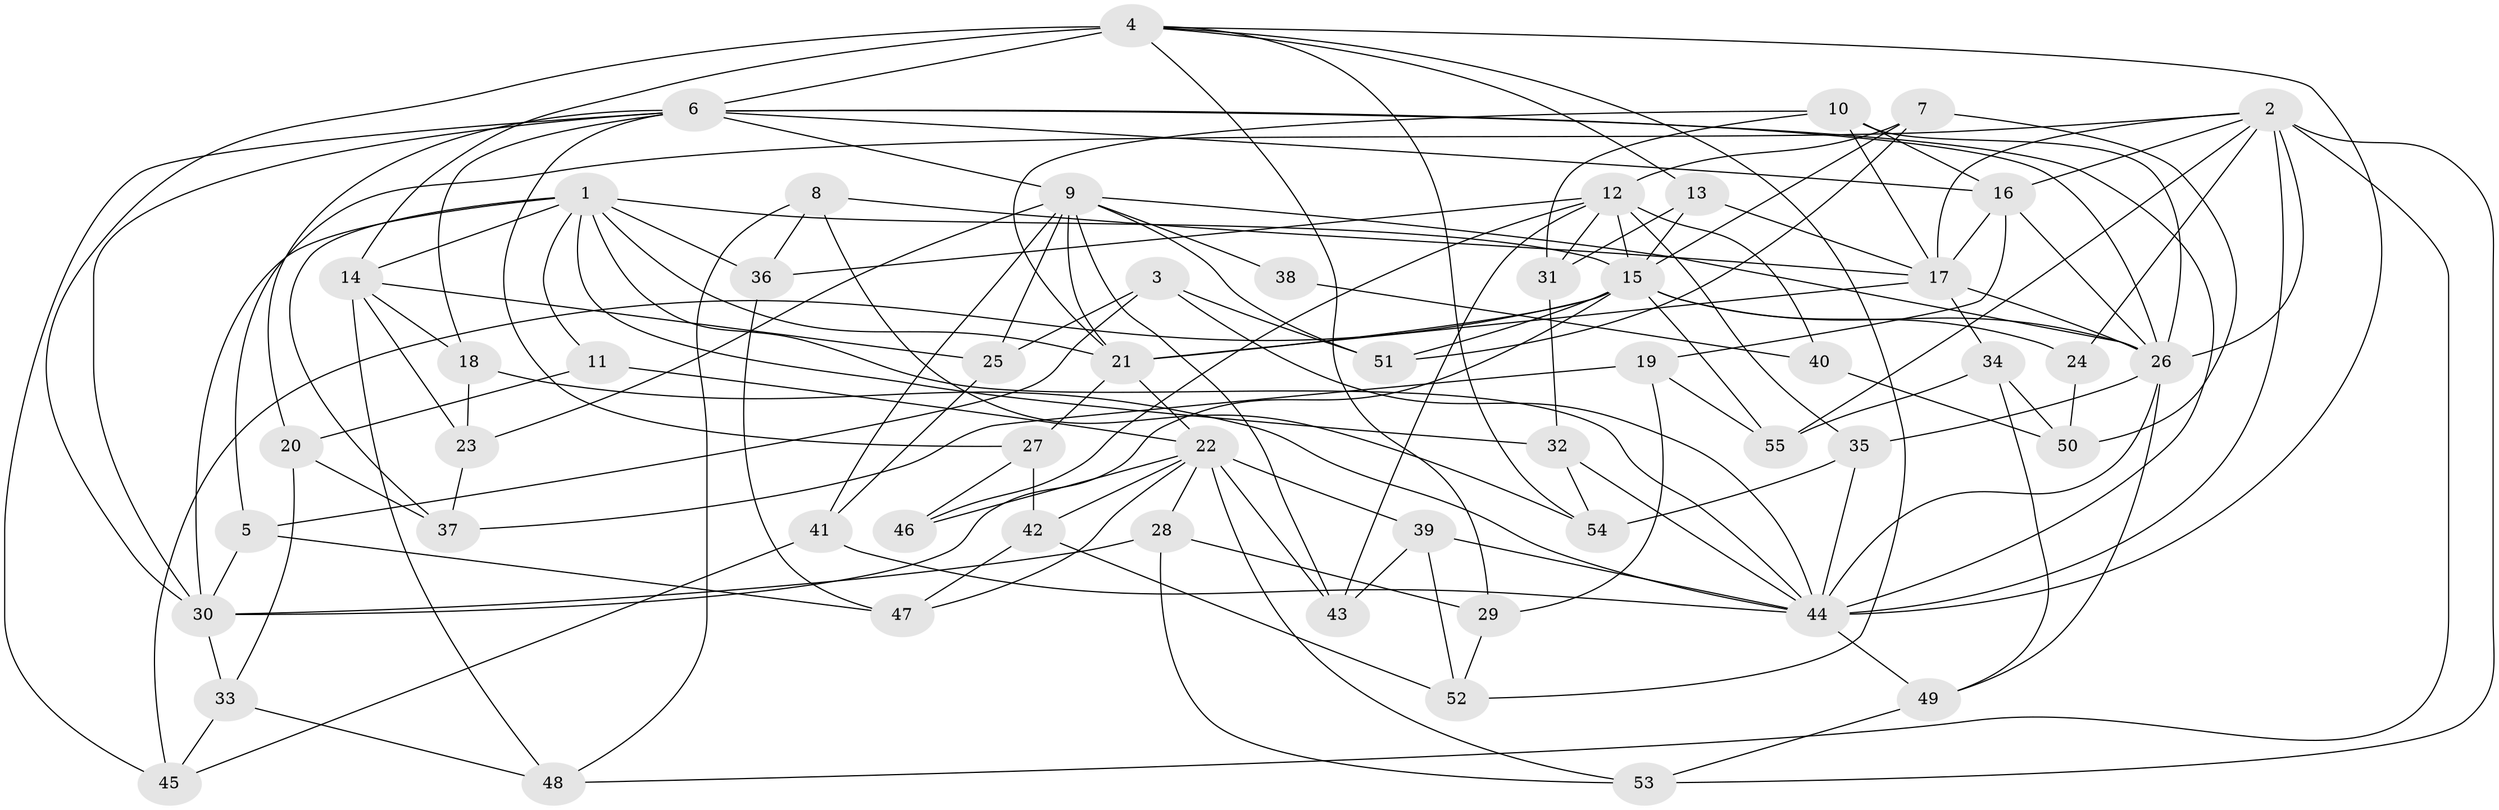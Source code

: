// original degree distribution, {4: 1.0}
// Generated by graph-tools (version 1.1) at 2025/37/03/09/25 02:37:52]
// undirected, 55 vertices, 142 edges
graph export_dot {
graph [start="1"]
  node [color=gray90,style=filled];
  1;
  2;
  3;
  4;
  5;
  6;
  7;
  8;
  9;
  10;
  11;
  12;
  13;
  14;
  15;
  16;
  17;
  18;
  19;
  20;
  21;
  22;
  23;
  24;
  25;
  26;
  27;
  28;
  29;
  30;
  31;
  32;
  33;
  34;
  35;
  36;
  37;
  38;
  39;
  40;
  41;
  42;
  43;
  44;
  45;
  46;
  47;
  48;
  49;
  50;
  51;
  52;
  53;
  54;
  55;
  1 -- 11 [weight=1.0];
  1 -- 14 [weight=1.0];
  1 -- 15 [weight=2.0];
  1 -- 21 [weight=1.0];
  1 -- 30 [weight=1.0];
  1 -- 32 [weight=1.0];
  1 -- 36 [weight=1.0];
  1 -- 37 [weight=1.0];
  1 -- 44 [weight=1.0];
  2 -- 5 [weight=1.0];
  2 -- 16 [weight=1.0];
  2 -- 17 [weight=1.0];
  2 -- 24 [weight=2.0];
  2 -- 26 [weight=1.0];
  2 -- 44 [weight=1.0];
  2 -- 48 [weight=1.0];
  2 -- 53 [weight=1.0];
  2 -- 55 [weight=1.0];
  3 -- 5 [weight=1.0];
  3 -- 25 [weight=1.0];
  3 -- 44 [weight=1.0];
  3 -- 51 [weight=1.0];
  4 -- 6 [weight=1.0];
  4 -- 13 [weight=1.0];
  4 -- 14 [weight=3.0];
  4 -- 29 [weight=1.0];
  4 -- 30 [weight=1.0];
  4 -- 44 [weight=1.0];
  4 -- 52 [weight=1.0];
  4 -- 54 [weight=1.0];
  5 -- 30 [weight=1.0];
  5 -- 47 [weight=1.0];
  6 -- 9 [weight=2.0];
  6 -- 16 [weight=1.0];
  6 -- 18 [weight=1.0];
  6 -- 20 [weight=1.0];
  6 -- 26 [weight=1.0];
  6 -- 27 [weight=1.0];
  6 -- 30 [weight=2.0];
  6 -- 44 [weight=1.0];
  6 -- 45 [weight=1.0];
  7 -- 12 [weight=1.0];
  7 -- 15 [weight=1.0];
  7 -- 50 [weight=1.0];
  7 -- 51 [weight=1.0];
  8 -- 17 [weight=1.0];
  8 -- 36 [weight=1.0];
  8 -- 48 [weight=1.0];
  8 -- 54 [weight=1.0];
  9 -- 21 [weight=1.0];
  9 -- 23 [weight=1.0];
  9 -- 25 [weight=1.0];
  9 -- 26 [weight=1.0];
  9 -- 38 [weight=3.0];
  9 -- 41 [weight=1.0];
  9 -- 43 [weight=1.0];
  9 -- 51 [weight=1.0];
  10 -- 16 [weight=1.0];
  10 -- 17 [weight=1.0];
  10 -- 21 [weight=1.0];
  10 -- 26 [weight=2.0];
  10 -- 31 [weight=1.0];
  11 -- 20 [weight=1.0];
  11 -- 22 [weight=2.0];
  12 -- 15 [weight=1.0];
  12 -- 31 [weight=1.0];
  12 -- 35 [weight=1.0];
  12 -- 36 [weight=1.0];
  12 -- 40 [weight=4.0];
  12 -- 43 [weight=1.0];
  12 -- 46 [weight=2.0];
  13 -- 15 [weight=1.0];
  13 -- 17 [weight=1.0];
  13 -- 31 [weight=1.0];
  14 -- 18 [weight=1.0];
  14 -- 23 [weight=1.0];
  14 -- 25 [weight=1.0];
  14 -- 48 [weight=1.0];
  15 -- 21 [weight=1.0];
  15 -- 24 [weight=1.0];
  15 -- 26 [weight=1.0];
  15 -- 30 [weight=1.0];
  15 -- 45 [weight=1.0];
  15 -- 51 [weight=1.0];
  15 -- 55 [weight=1.0];
  16 -- 17 [weight=1.0];
  16 -- 19 [weight=1.0];
  16 -- 26 [weight=1.0];
  17 -- 21 [weight=2.0];
  17 -- 26 [weight=2.0];
  17 -- 34 [weight=1.0];
  18 -- 23 [weight=1.0];
  18 -- 44 [weight=1.0];
  19 -- 29 [weight=1.0];
  19 -- 37 [weight=1.0];
  19 -- 55 [weight=1.0];
  20 -- 33 [weight=1.0];
  20 -- 37 [weight=1.0];
  21 -- 22 [weight=1.0];
  21 -- 27 [weight=1.0];
  22 -- 28 [weight=1.0];
  22 -- 39 [weight=1.0];
  22 -- 42 [weight=1.0];
  22 -- 43 [weight=1.0];
  22 -- 46 [weight=1.0];
  22 -- 47 [weight=1.0];
  22 -- 53 [weight=1.0];
  23 -- 37 [weight=1.0];
  24 -- 50 [weight=1.0];
  25 -- 41 [weight=1.0];
  26 -- 35 [weight=1.0];
  26 -- 44 [weight=1.0];
  26 -- 49 [weight=1.0];
  27 -- 42 [weight=1.0];
  27 -- 46 [weight=1.0];
  28 -- 29 [weight=1.0];
  28 -- 30 [weight=1.0];
  28 -- 53 [weight=1.0];
  29 -- 52 [weight=1.0];
  30 -- 33 [weight=1.0];
  31 -- 32 [weight=1.0];
  32 -- 44 [weight=1.0];
  32 -- 54 [weight=1.0];
  33 -- 45 [weight=1.0];
  33 -- 48 [weight=1.0];
  34 -- 49 [weight=1.0];
  34 -- 50 [weight=1.0];
  34 -- 55 [weight=1.0];
  35 -- 44 [weight=1.0];
  35 -- 54 [weight=1.0];
  36 -- 47 [weight=1.0];
  38 -- 40 [weight=1.0];
  39 -- 43 [weight=1.0];
  39 -- 44 [weight=1.0];
  39 -- 52 [weight=1.0];
  40 -- 50 [weight=1.0];
  41 -- 44 [weight=1.0];
  41 -- 45 [weight=1.0];
  42 -- 47 [weight=1.0];
  42 -- 52 [weight=1.0];
  44 -- 49 [weight=1.0];
  49 -- 53 [weight=1.0];
}

